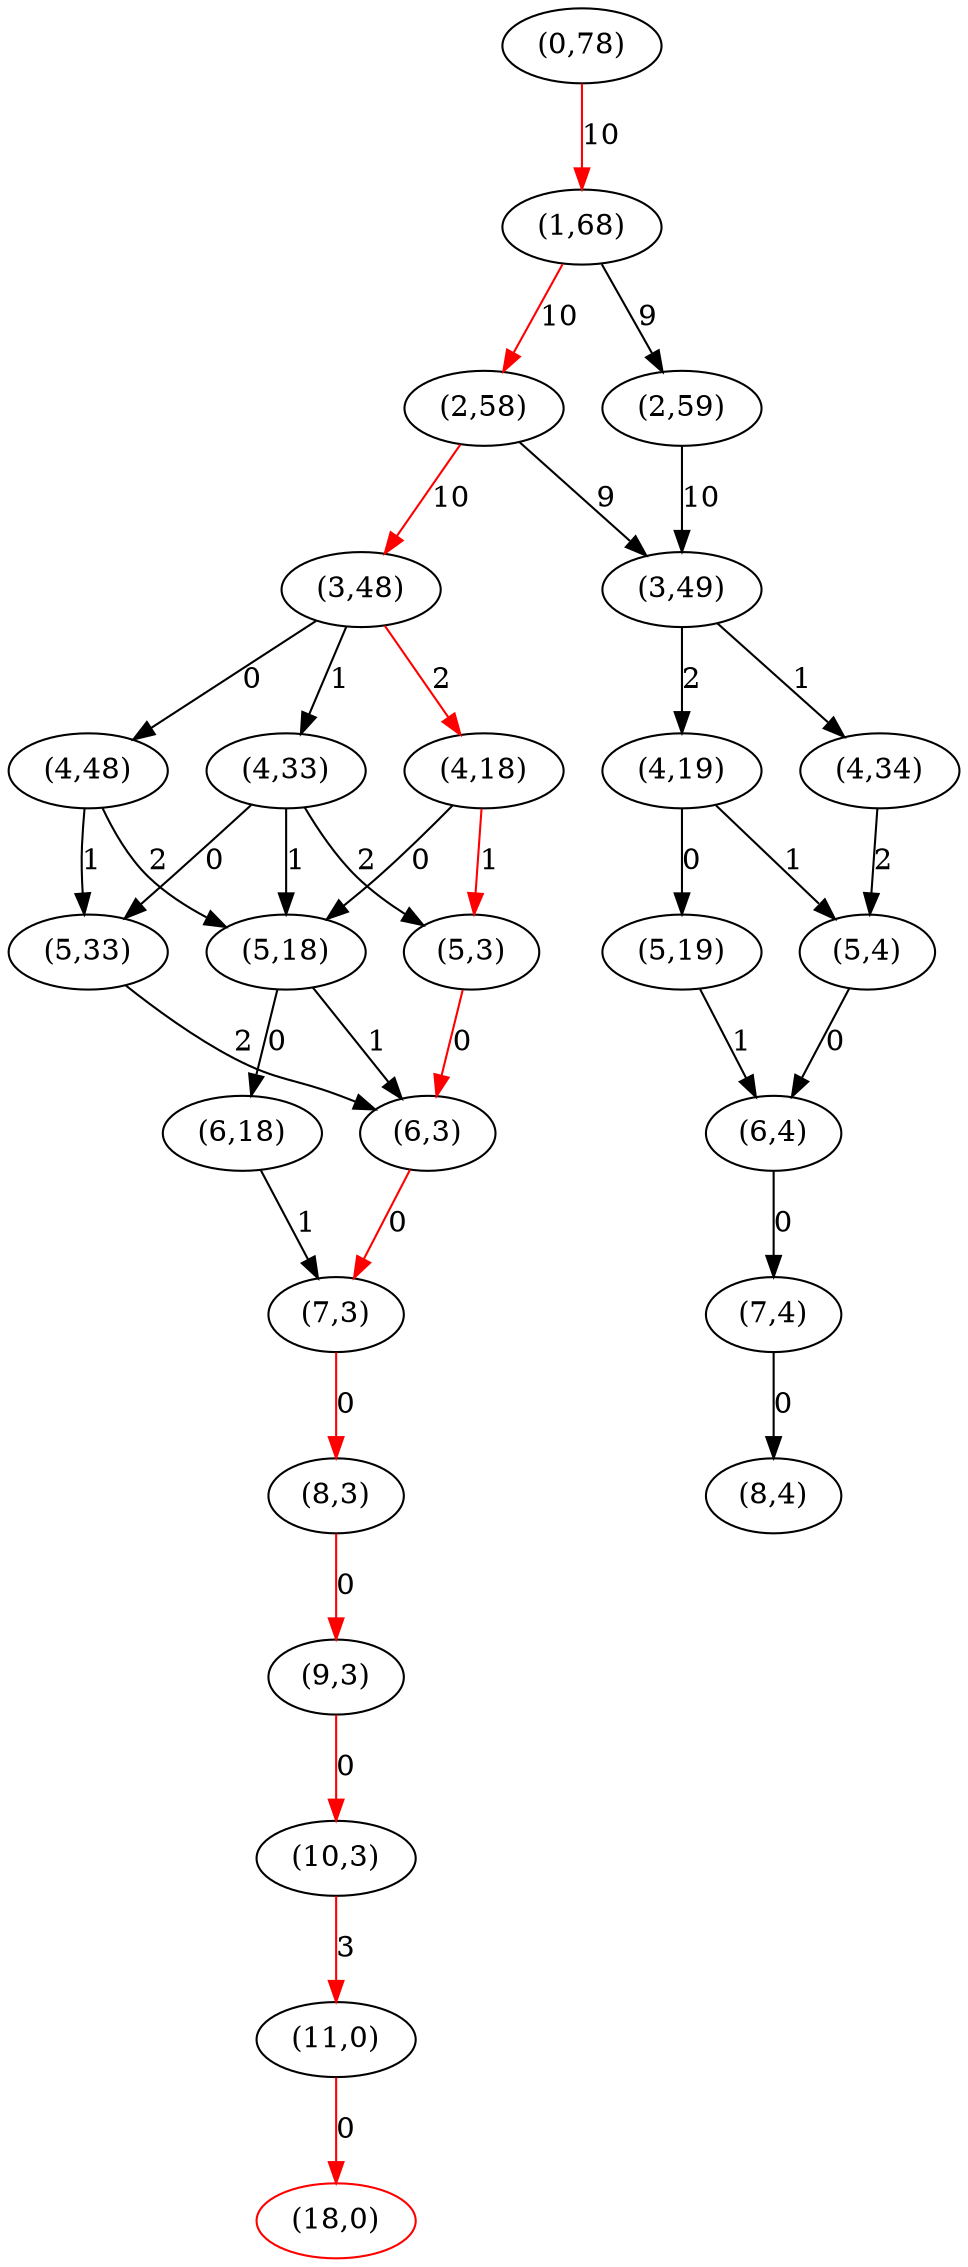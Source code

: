 strict digraph G {
  1 [ label="(0,78)" ];
  2 [ label="(1,68)" ];
  3 [ label="(2,58)" ];
  4 [ label="(3,48)" ];
  5 [ label="(4,18)" ];
  6 [ label="(5,3)" ];
  7 [ label="(6,3)" ];
  8 [ label="(7,3)" ];
  9 [ label="(8,3)" ];
  10 [ label="(9,3)" ];
  11 [ label="(10,3)" ];
  12 [ label="(11,0)" ];
  13 [ color="red" label="(18,0)" ];
  14 [ label="(5,18)" ];
  15 [ label="(6,18)" ];
  16 [ label="(4,33)" ];
  17 [ label="(5,33)" ];
  18 [ label="(4,48)" ];
  19 [ label="(3,49)" ];
  20 [ label="(4,19)" ];
  21 [ label="(5,4)" ];
  22 [ label="(6,4)" ];
  23 [ label="(7,4)" ];
  24 [ label="(8,4)" ];
  25 [ label="(5,19)" ];
  26 [ label="(4,34)" ];
  27 [ label="(2,59)" ];
  12 -> 13 [ color="red" label="0" ];
  11 -> 12 [ color="red" label="3" ];
  10 -> 11 [ color="red" label="0" ];
  9 -> 10 [ color="red" label="0" ];
  8 -> 9 [ color="red" label="0" ];
  7 -> 8 [ color="red" label="0" ];
  6 -> 7 [ color="red" label="0" ];
  5 -> 6 [ color="red" label="1" ];
  14 -> 7 [ label="1" ];
  15 -> 8 [ label="1" ];
  14 -> 15 [ label="0" ];
  5 -> 14 [ label="0" ];
  4 -> 5 [ color="red" label="2" ];
  16 -> 6 [ label="2" ];
  16 -> 14 [ label="1" ];
  17 -> 7 [ label="2" ];
  16 -> 17 [ label="0" ];
  4 -> 16 [ label="1" ];
  18 -> 14 [ label="2" ];
  18 -> 17 [ label="1" ];
  4 -> 18 [ label="0" ];
  3 -> 4 [ color="red" label="10" ];
  23 -> 24 [ label="0" ];
  22 -> 23 [ label="0" ];
  21 -> 22 [ label="0" ];
  20 -> 21 [ label="1" ];
  25 -> 22 [ label="1" ];
  20 -> 25 [ label="0" ];
  19 -> 20 [ label="2" ];
  26 -> 21 [ label="2" ];
  19 -> 26 [ label="1" ];
  3 -> 19 [ label="9" ];
  2 -> 3 [ color="red" label="10" ];
  27 -> 19 [ label="10" ];
  2 -> 27 [ label="9" ];
  1 -> 2 [ color="red" label="10" ];
}
